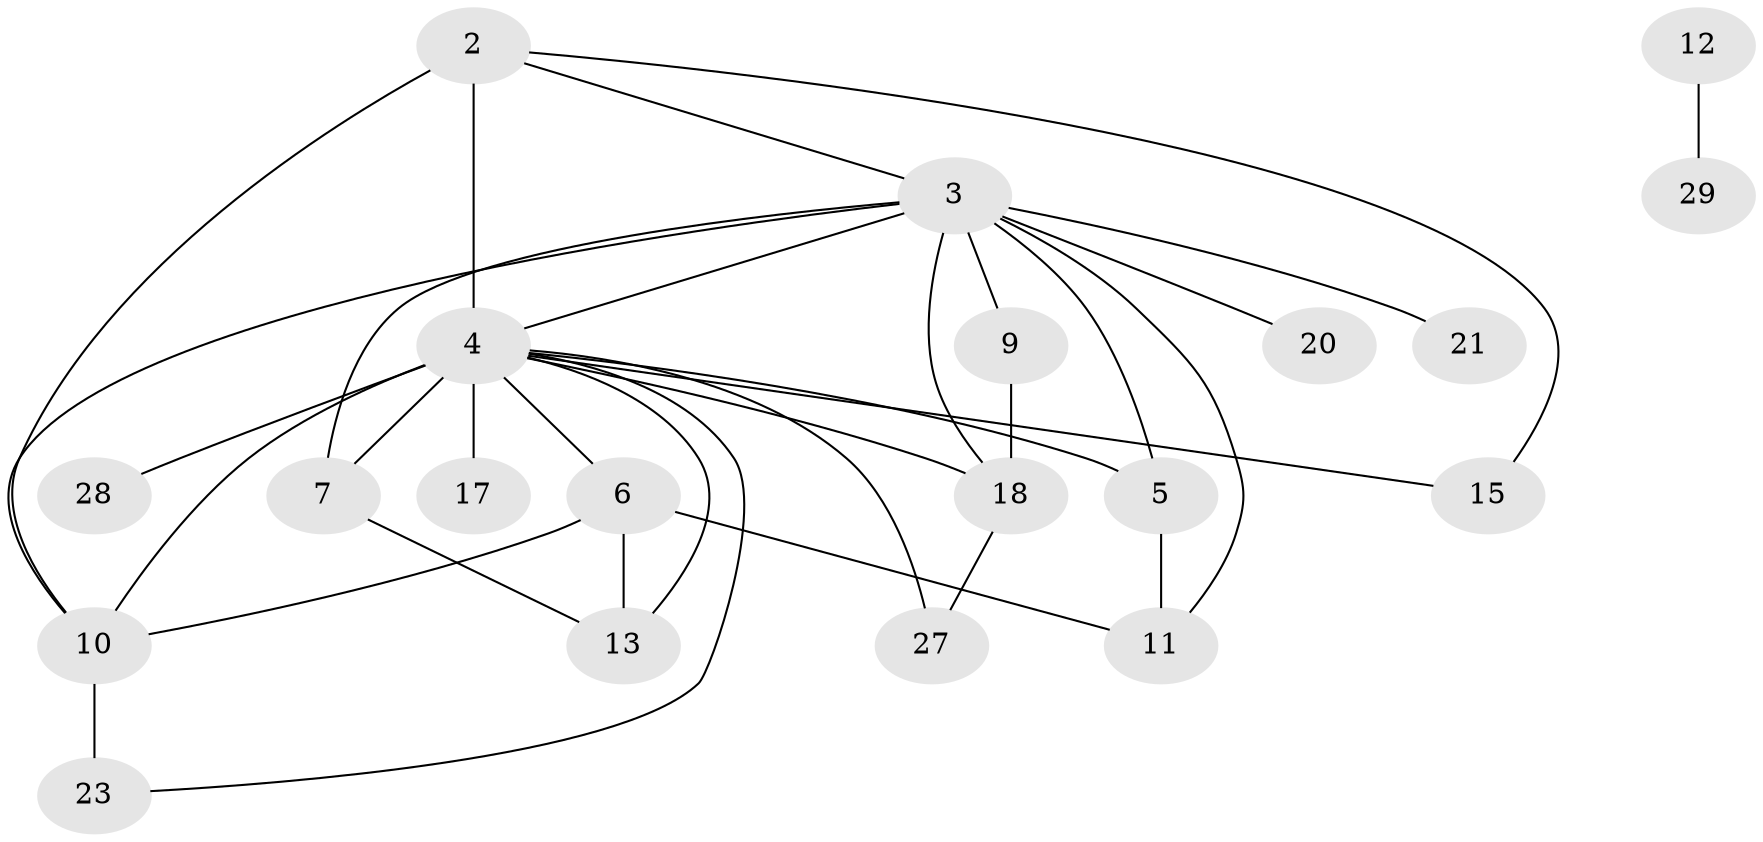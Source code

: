 // original degree distribution, {0: 0.07368421052631578, 4: 0.2, 5: 0.07368421052631578, 2: 0.18947368421052632, 1: 0.25263157894736843, 3: 0.16842105263157894, 6: 0.031578947368421054, 7: 0.010526315789473684}
// Generated by graph-tools (version 1.1) at 2025/48/03/04/25 22:48:15]
// undirected, 20 vertices, 33 edges
graph export_dot {
  node [color=gray90,style=filled];
  2;
  3;
  4;
  5;
  6;
  7;
  9;
  10;
  11;
  12;
  13;
  15;
  17;
  18;
  20;
  21;
  23;
  27;
  28;
  29;
  2 -- 3 [weight=1.0];
  2 -- 4 [weight=10.0];
  2 -- 10 [weight=2.0];
  2 -- 15 [weight=1.0];
  3 -- 4 [weight=1.0];
  3 -- 5 [weight=1.0];
  3 -- 7 [weight=1.0];
  3 -- 9 [weight=1.0];
  3 -- 10 [weight=1.0];
  3 -- 11 [weight=1.0];
  3 -- 18 [weight=1.0];
  3 -- 20 [weight=1.0];
  3 -- 21 [weight=1.0];
  4 -- 5 [weight=1.0];
  4 -- 6 [weight=1.0];
  4 -- 7 [weight=3.0];
  4 -- 10 [weight=1.0];
  4 -- 13 [weight=1.0];
  4 -- 15 [weight=1.0];
  4 -- 17 [weight=9.0];
  4 -- 18 [weight=1.0];
  4 -- 23 [weight=1.0];
  4 -- 27 [weight=2.0];
  4 -- 28 [weight=1.0];
  5 -- 11 [weight=1.0];
  6 -- 10 [weight=1.0];
  6 -- 11 [weight=1.0];
  6 -- 13 [weight=1.0];
  7 -- 13 [weight=1.0];
  9 -- 18 [weight=1.0];
  10 -- 23 [weight=2.0];
  12 -- 29 [weight=1.0];
  18 -- 27 [weight=1.0];
}
